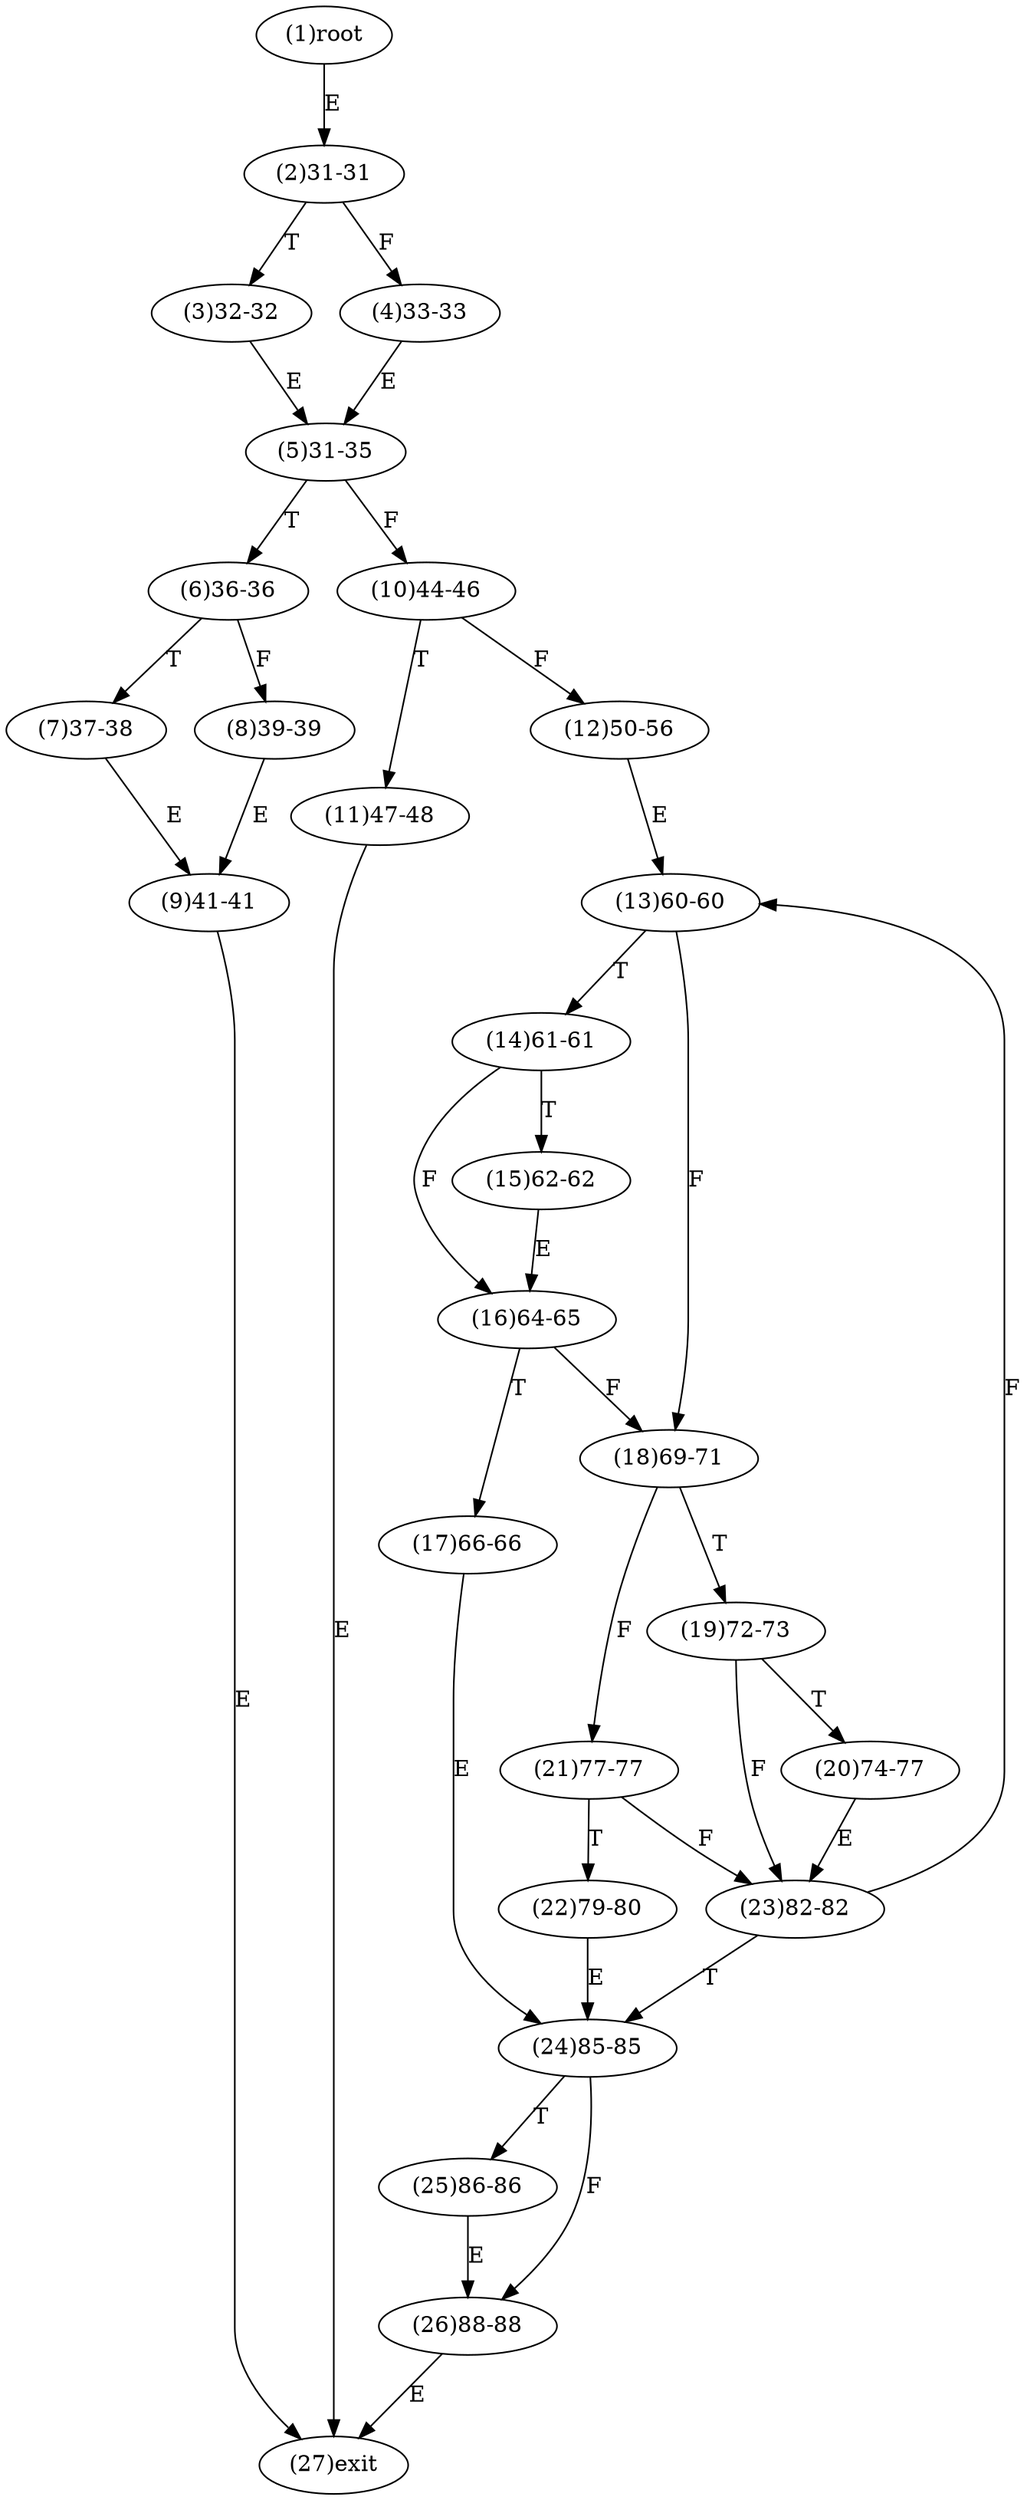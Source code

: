 digraph "" { 
1[ label="(1)root"];
2[ label="(2)31-31"];
3[ label="(3)32-32"];
4[ label="(4)33-33"];
5[ label="(5)31-35"];
6[ label="(6)36-36"];
7[ label="(7)37-38"];
8[ label="(8)39-39"];
9[ label="(9)41-41"];
10[ label="(10)44-46"];
11[ label="(11)47-48"];
12[ label="(12)50-56"];
13[ label="(13)60-60"];
14[ label="(14)61-61"];
15[ label="(15)62-62"];
17[ label="(17)66-66"];
16[ label="(16)64-65"];
19[ label="(19)72-73"];
18[ label="(18)69-71"];
21[ label="(21)77-77"];
20[ label="(20)74-77"];
23[ label="(23)82-82"];
22[ label="(22)79-80"];
25[ label="(25)86-86"];
24[ label="(24)85-85"];
27[ label="(27)exit"];
26[ label="(26)88-88"];
1->2[ label="E"];
2->4[ label="F"];
2->3[ label="T"];
3->5[ label="E"];
4->5[ label="E"];
5->10[ label="F"];
5->6[ label="T"];
6->8[ label="F"];
6->7[ label="T"];
7->9[ label="E"];
8->9[ label="E"];
9->27[ label="E"];
10->12[ label="F"];
10->11[ label="T"];
11->27[ label="E"];
12->13[ label="E"];
13->18[ label="F"];
13->14[ label="T"];
14->16[ label="F"];
14->15[ label="T"];
15->16[ label="E"];
16->18[ label="F"];
16->17[ label="T"];
17->24[ label="E"];
18->21[ label="F"];
18->19[ label="T"];
19->23[ label="F"];
19->20[ label="T"];
20->23[ label="E"];
21->23[ label="F"];
21->22[ label="T"];
22->24[ label="E"];
23->13[ label="F"];
23->24[ label="T"];
24->26[ label="F"];
24->25[ label="T"];
25->26[ label="E"];
26->27[ label="E"];
}